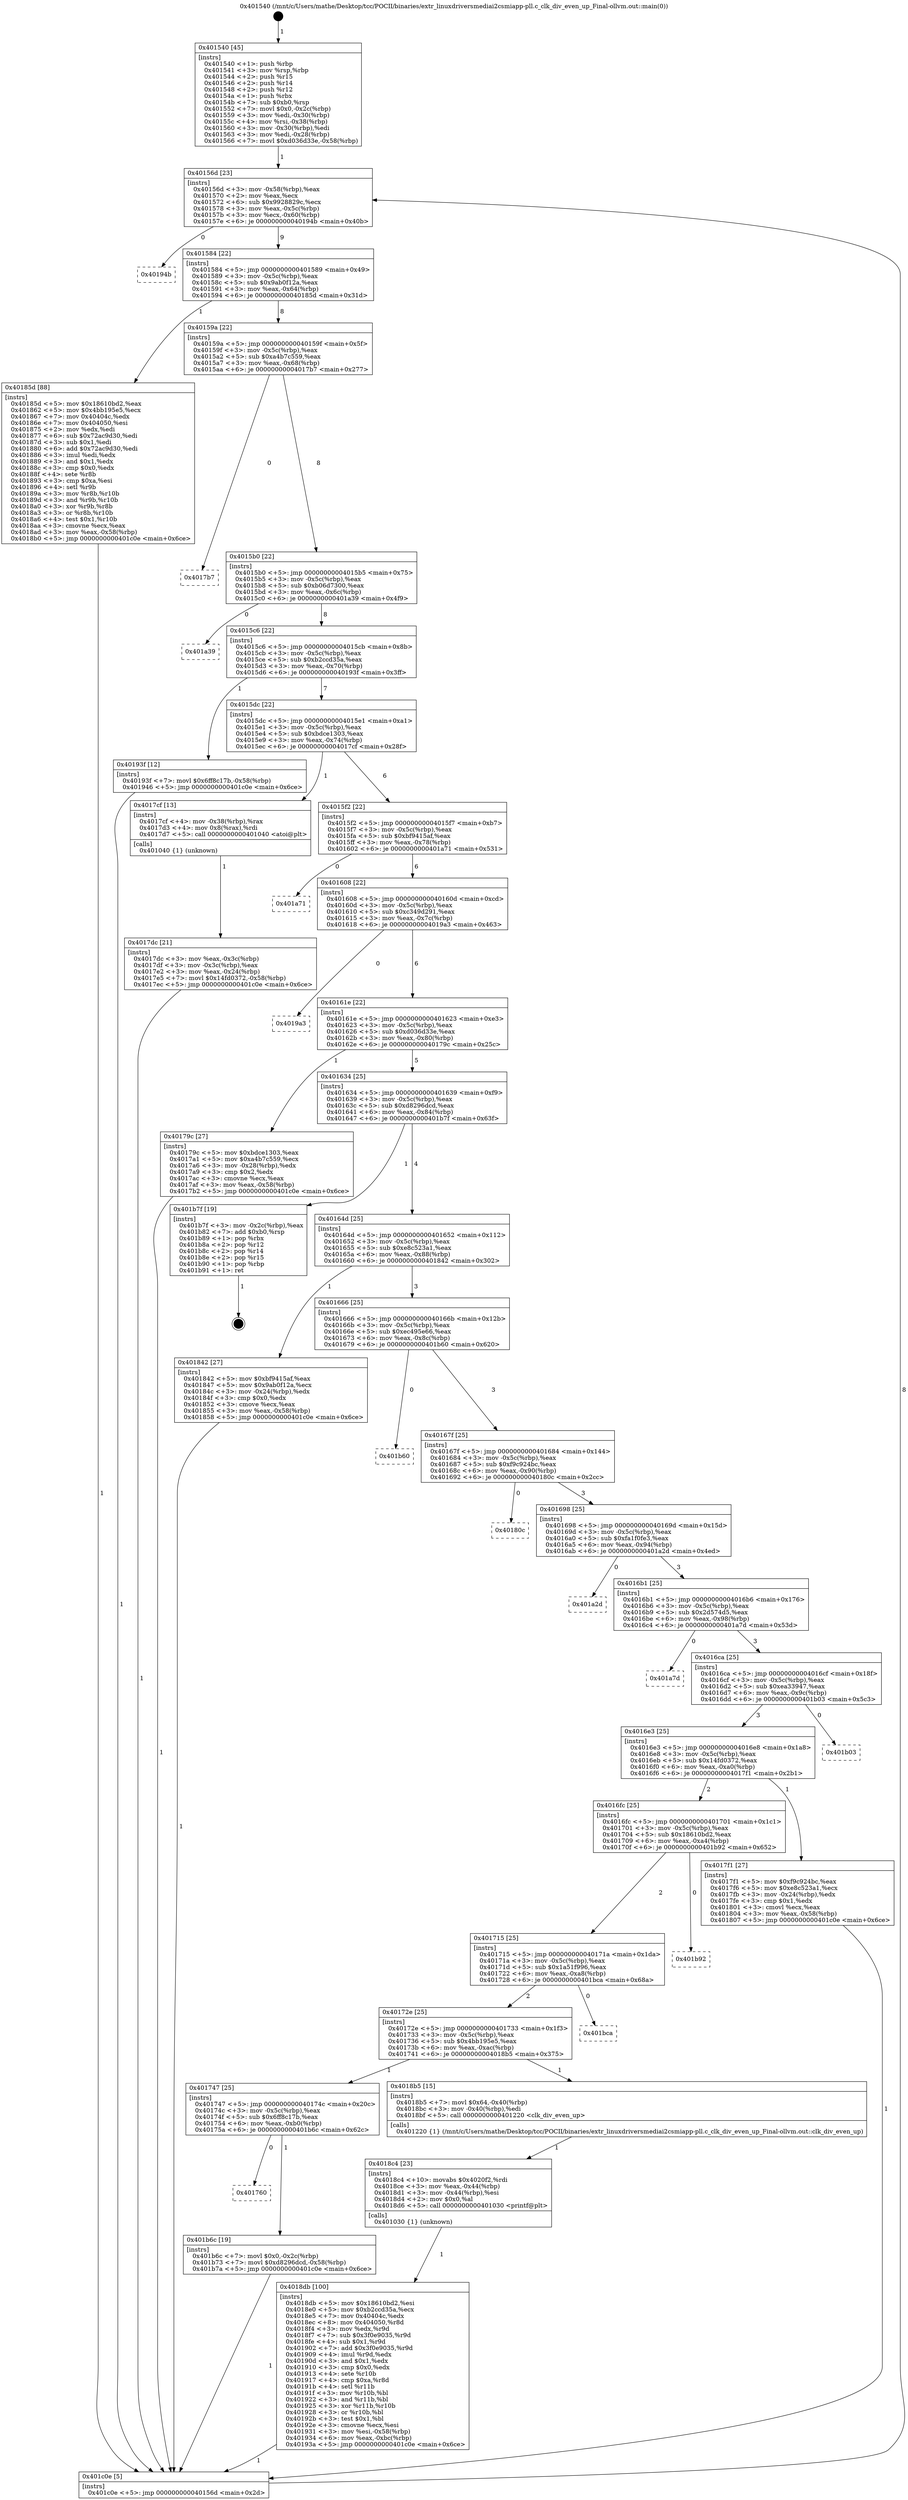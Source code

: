 digraph "0x401540" {
  label = "0x401540 (/mnt/c/Users/mathe/Desktop/tcc/POCII/binaries/extr_linuxdriversmediai2csmiapp-pll.c_clk_div_even_up_Final-ollvm.out::main(0))"
  labelloc = "t"
  node[shape=record]

  Entry [label="",width=0.3,height=0.3,shape=circle,fillcolor=black,style=filled]
  "0x40156d" [label="{
     0x40156d [23]\l
     | [instrs]\l
     &nbsp;&nbsp;0x40156d \<+3\>: mov -0x58(%rbp),%eax\l
     &nbsp;&nbsp;0x401570 \<+2\>: mov %eax,%ecx\l
     &nbsp;&nbsp;0x401572 \<+6\>: sub $0x9928829c,%ecx\l
     &nbsp;&nbsp;0x401578 \<+3\>: mov %eax,-0x5c(%rbp)\l
     &nbsp;&nbsp;0x40157b \<+3\>: mov %ecx,-0x60(%rbp)\l
     &nbsp;&nbsp;0x40157e \<+6\>: je 000000000040194b \<main+0x40b\>\l
  }"]
  "0x40194b" [label="{
     0x40194b\l
  }", style=dashed]
  "0x401584" [label="{
     0x401584 [22]\l
     | [instrs]\l
     &nbsp;&nbsp;0x401584 \<+5\>: jmp 0000000000401589 \<main+0x49\>\l
     &nbsp;&nbsp;0x401589 \<+3\>: mov -0x5c(%rbp),%eax\l
     &nbsp;&nbsp;0x40158c \<+5\>: sub $0x9ab0f12a,%eax\l
     &nbsp;&nbsp;0x401591 \<+3\>: mov %eax,-0x64(%rbp)\l
     &nbsp;&nbsp;0x401594 \<+6\>: je 000000000040185d \<main+0x31d\>\l
  }"]
  Exit [label="",width=0.3,height=0.3,shape=circle,fillcolor=black,style=filled,peripheries=2]
  "0x40185d" [label="{
     0x40185d [88]\l
     | [instrs]\l
     &nbsp;&nbsp;0x40185d \<+5\>: mov $0x18610bd2,%eax\l
     &nbsp;&nbsp;0x401862 \<+5\>: mov $0x4bb195e5,%ecx\l
     &nbsp;&nbsp;0x401867 \<+7\>: mov 0x40404c,%edx\l
     &nbsp;&nbsp;0x40186e \<+7\>: mov 0x404050,%esi\l
     &nbsp;&nbsp;0x401875 \<+2\>: mov %edx,%edi\l
     &nbsp;&nbsp;0x401877 \<+6\>: sub $0x72ac9d30,%edi\l
     &nbsp;&nbsp;0x40187d \<+3\>: sub $0x1,%edi\l
     &nbsp;&nbsp;0x401880 \<+6\>: add $0x72ac9d30,%edi\l
     &nbsp;&nbsp;0x401886 \<+3\>: imul %edi,%edx\l
     &nbsp;&nbsp;0x401889 \<+3\>: and $0x1,%edx\l
     &nbsp;&nbsp;0x40188c \<+3\>: cmp $0x0,%edx\l
     &nbsp;&nbsp;0x40188f \<+4\>: sete %r8b\l
     &nbsp;&nbsp;0x401893 \<+3\>: cmp $0xa,%esi\l
     &nbsp;&nbsp;0x401896 \<+4\>: setl %r9b\l
     &nbsp;&nbsp;0x40189a \<+3\>: mov %r8b,%r10b\l
     &nbsp;&nbsp;0x40189d \<+3\>: and %r9b,%r10b\l
     &nbsp;&nbsp;0x4018a0 \<+3\>: xor %r9b,%r8b\l
     &nbsp;&nbsp;0x4018a3 \<+3\>: or %r8b,%r10b\l
     &nbsp;&nbsp;0x4018a6 \<+4\>: test $0x1,%r10b\l
     &nbsp;&nbsp;0x4018aa \<+3\>: cmovne %ecx,%eax\l
     &nbsp;&nbsp;0x4018ad \<+3\>: mov %eax,-0x58(%rbp)\l
     &nbsp;&nbsp;0x4018b0 \<+5\>: jmp 0000000000401c0e \<main+0x6ce\>\l
  }"]
  "0x40159a" [label="{
     0x40159a [22]\l
     | [instrs]\l
     &nbsp;&nbsp;0x40159a \<+5\>: jmp 000000000040159f \<main+0x5f\>\l
     &nbsp;&nbsp;0x40159f \<+3\>: mov -0x5c(%rbp),%eax\l
     &nbsp;&nbsp;0x4015a2 \<+5\>: sub $0xa4b7c559,%eax\l
     &nbsp;&nbsp;0x4015a7 \<+3\>: mov %eax,-0x68(%rbp)\l
     &nbsp;&nbsp;0x4015aa \<+6\>: je 00000000004017b7 \<main+0x277\>\l
  }"]
  "0x401760" [label="{
     0x401760\l
  }", style=dashed]
  "0x4017b7" [label="{
     0x4017b7\l
  }", style=dashed]
  "0x4015b0" [label="{
     0x4015b0 [22]\l
     | [instrs]\l
     &nbsp;&nbsp;0x4015b0 \<+5\>: jmp 00000000004015b5 \<main+0x75\>\l
     &nbsp;&nbsp;0x4015b5 \<+3\>: mov -0x5c(%rbp),%eax\l
     &nbsp;&nbsp;0x4015b8 \<+5\>: sub $0xb06d7300,%eax\l
     &nbsp;&nbsp;0x4015bd \<+3\>: mov %eax,-0x6c(%rbp)\l
     &nbsp;&nbsp;0x4015c0 \<+6\>: je 0000000000401a39 \<main+0x4f9\>\l
  }"]
  "0x401b6c" [label="{
     0x401b6c [19]\l
     | [instrs]\l
     &nbsp;&nbsp;0x401b6c \<+7\>: movl $0x0,-0x2c(%rbp)\l
     &nbsp;&nbsp;0x401b73 \<+7\>: movl $0xd8296dcd,-0x58(%rbp)\l
     &nbsp;&nbsp;0x401b7a \<+5\>: jmp 0000000000401c0e \<main+0x6ce\>\l
  }"]
  "0x401a39" [label="{
     0x401a39\l
  }", style=dashed]
  "0x4015c6" [label="{
     0x4015c6 [22]\l
     | [instrs]\l
     &nbsp;&nbsp;0x4015c6 \<+5\>: jmp 00000000004015cb \<main+0x8b\>\l
     &nbsp;&nbsp;0x4015cb \<+3\>: mov -0x5c(%rbp),%eax\l
     &nbsp;&nbsp;0x4015ce \<+5\>: sub $0xb2ccd35a,%eax\l
     &nbsp;&nbsp;0x4015d3 \<+3\>: mov %eax,-0x70(%rbp)\l
     &nbsp;&nbsp;0x4015d6 \<+6\>: je 000000000040193f \<main+0x3ff\>\l
  }"]
  "0x4018db" [label="{
     0x4018db [100]\l
     | [instrs]\l
     &nbsp;&nbsp;0x4018db \<+5\>: mov $0x18610bd2,%esi\l
     &nbsp;&nbsp;0x4018e0 \<+5\>: mov $0xb2ccd35a,%ecx\l
     &nbsp;&nbsp;0x4018e5 \<+7\>: mov 0x40404c,%edx\l
     &nbsp;&nbsp;0x4018ec \<+8\>: mov 0x404050,%r8d\l
     &nbsp;&nbsp;0x4018f4 \<+3\>: mov %edx,%r9d\l
     &nbsp;&nbsp;0x4018f7 \<+7\>: sub $0x3f0e9035,%r9d\l
     &nbsp;&nbsp;0x4018fe \<+4\>: sub $0x1,%r9d\l
     &nbsp;&nbsp;0x401902 \<+7\>: add $0x3f0e9035,%r9d\l
     &nbsp;&nbsp;0x401909 \<+4\>: imul %r9d,%edx\l
     &nbsp;&nbsp;0x40190d \<+3\>: and $0x1,%edx\l
     &nbsp;&nbsp;0x401910 \<+3\>: cmp $0x0,%edx\l
     &nbsp;&nbsp;0x401913 \<+4\>: sete %r10b\l
     &nbsp;&nbsp;0x401917 \<+4\>: cmp $0xa,%r8d\l
     &nbsp;&nbsp;0x40191b \<+4\>: setl %r11b\l
     &nbsp;&nbsp;0x40191f \<+3\>: mov %r10b,%bl\l
     &nbsp;&nbsp;0x401922 \<+3\>: and %r11b,%bl\l
     &nbsp;&nbsp;0x401925 \<+3\>: xor %r11b,%r10b\l
     &nbsp;&nbsp;0x401928 \<+3\>: or %r10b,%bl\l
     &nbsp;&nbsp;0x40192b \<+3\>: test $0x1,%bl\l
     &nbsp;&nbsp;0x40192e \<+3\>: cmovne %ecx,%esi\l
     &nbsp;&nbsp;0x401931 \<+3\>: mov %esi,-0x58(%rbp)\l
     &nbsp;&nbsp;0x401934 \<+6\>: mov %eax,-0xbc(%rbp)\l
     &nbsp;&nbsp;0x40193a \<+5\>: jmp 0000000000401c0e \<main+0x6ce\>\l
  }"]
  "0x40193f" [label="{
     0x40193f [12]\l
     | [instrs]\l
     &nbsp;&nbsp;0x40193f \<+7\>: movl $0x6ff8c17b,-0x58(%rbp)\l
     &nbsp;&nbsp;0x401946 \<+5\>: jmp 0000000000401c0e \<main+0x6ce\>\l
  }"]
  "0x4015dc" [label="{
     0x4015dc [22]\l
     | [instrs]\l
     &nbsp;&nbsp;0x4015dc \<+5\>: jmp 00000000004015e1 \<main+0xa1\>\l
     &nbsp;&nbsp;0x4015e1 \<+3\>: mov -0x5c(%rbp),%eax\l
     &nbsp;&nbsp;0x4015e4 \<+5\>: sub $0xbdce1303,%eax\l
     &nbsp;&nbsp;0x4015e9 \<+3\>: mov %eax,-0x74(%rbp)\l
     &nbsp;&nbsp;0x4015ec \<+6\>: je 00000000004017cf \<main+0x28f\>\l
  }"]
  "0x4018c4" [label="{
     0x4018c4 [23]\l
     | [instrs]\l
     &nbsp;&nbsp;0x4018c4 \<+10\>: movabs $0x4020f2,%rdi\l
     &nbsp;&nbsp;0x4018ce \<+3\>: mov %eax,-0x44(%rbp)\l
     &nbsp;&nbsp;0x4018d1 \<+3\>: mov -0x44(%rbp),%esi\l
     &nbsp;&nbsp;0x4018d4 \<+2\>: mov $0x0,%al\l
     &nbsp;&nbsp;0x4018d6 \<+5\>: call 0000000000401030 \<printf@plt\>\l
     | [calls]\l
     &nbsp;&nbsp;0x401030 \{1\} (unknown)\l
  }"]
  "0x4017cf" [label="{
     0x4017cf [13]\l
     | [instrs]\l
     &nbsp;&nbsp;0x4017cf \<+4\>: mov -0x38(%rbp),%rax\l
     &nbsp;&nbsp;0x4017d3 \<+4\>: mov 0x8(%rax),%rdi\l
     &nbsp;&nbsp;0x4017d7 \<+5\>: call 0000000000401040 \<atoi@plt\>\l
     | [calls]\l
     &nbsp;&nbsp;0x401040 \{1\} (unknown)\l
  }"]
  "0x4015f2" [label="{
     0x4015f2 [22]\l
     | [instrs]\l
     &nbsp;&nbsp;0x4015f2 \<+5\>: jmp 00000000004015f7 \<main+0xb7\>\l
     &nbsp;&nbsp;0x4015f7 \<+3\>: mov -0x5c(%rbp),%eax\l
     &nbsp;&nbsp;0x4015fa \<+5\>: sub $0xbf9415af,%eax\l
     &nbsp;&nbsp;0x4015ff \<+3\>: mov %eax,-0x78(%rbp)\l
     &nbsp;&nbsp;0x401602 \<+6\>: je 0000000000401a71 \<main+0x531\>\l
  }"]
  "0x401747" [label="{
     0x401747 [25]\l
     | [instrs]\l
     &nbsp;&nbsp;0x401747 \<+5\>: jmp 000000000040174c \<main+0x20c\>\l
     &nbsp;&nbsp;0x40174c \<+3\>: mov -0x5c(%rbp),%eax\l
     &nbsp;&nbsp;0x40174f \<+5\>: sub $0x6ff8c17b,%eax\l
     &nbsp;&nbsp;0x401754 \<+6\>: mov %eax,-0xb0(%rbp)\l
     &nbsp;&nbsp;0x40175a \<+6\>: je 0000000000401b6c \<main+0x62c\>\l
  }"]
  "0x401a71" [label="{
     0x401a71\l
  }", style=dashed]
  "0x401608" [label="{
     0x401608 [22]\l
     | [instrs]\l
     &nbsp;&nbsp;0x401608 \<+5\>: jmp 000000000040160d \<main+0xcd\>\l
     &nbsp;&nbsp;0x40160d \<+3\>: mov -0x5c(%rbp),%eax\l
     &nbsp;&nbsp;0x401610 \<+5\>: sub $0xc349d291,%eax\l
     &nbsp;&nbsp;0x401615 \<+3\>: mov %eax,-0x7c(%rbp)\l
     &nbsp;&nbsp;0x401618 \<+6\>: je 00000000004019a3 \<main+0x463\>\l
  }"]
  "0x4018b5" [label="{
     0x4018b5 [15]\l
     | [instrs]\l
     &nbsp;&nbsp;0x4018b5 \<+7\>: movl $0x64,-0x40(%rbp)\l
     &nbsp;&nbsp;0x4018bc \<+3\>: mov -0x40(%rbp),%edi\l
     &nbsp;&nbsp;0x4018bf \<+5\>: call 0000000000401220 \<clk_div_even_up\>\l
     | [calls]\l
     &nbsp;&nbsp;0x401220 \{1\} (/mnt/c/Users/mathe/Desktop/tcc/POCII/binaries/extr_linuxdriversmediai2csmiapp-pll.c_clk_div_even_up_Final-ollvm.out::clk_div_even_up)\l
  }"]
  "0x4019a3" [label="{
     0x4019a3\l
  }", style=dashed]
  "0x40161e" [label="{
     0x40161e [22]\l
     | [instrs]\l
     &nbsp;&nbsp;0x40161e \<+5\>: jmp 0000000000401623 \<main+0xe3\>\l
     &nbsp;&nbsp;0x401623 \<+3\>: mov -0x5c(%rbp),%eax\l
     &nbsp;&nbsp;0x401626 \<+5\>: sub $0xd036d33e,%eax\l
     &nbsp;&nbsp;0x40162b \<+3\>: mov %eax,-0x80(%rbp)\l
     &nbsp;&nbsp;0x40162e \<+6\>: je 000000000040179c \<main+0x25c\>\l
  }"]
  "0x40172e" [label="{
     0x40172e [25]\l
     | [instrs]\l
     &nbsp;&nbsp;0x40172e \<+5\>: jmp 0000000000401733 \<main+0x1f3\>\l
     &nbsp;&nbsp;0x401733 \<+3\>: mov -0x5c(%rbp),%eax\l
     &nbsp;&nbsp;0x401736 \<+5\>: sub $0x4bb195e5,%eax\l
     &nbsp;&nbsp;0x40173b \<+6\>: mov %eax,-0xac(%rbp)\l
     &nbsp;&nbsp;0x401741 \<+6\>: je 00000000004018b5 \<main+0x375\>\l
  }"]
  "0x40179c" [label="{
     0x40179c [27]\l
     | [instrs]\l
     &nbsp;&nbsp;0x40179c \<+5\>: mov $0xbdce1303,%eax\l
     &nbsp;&nbsp;0x4017a1 \<+5\>: mov $0xa4b7c559,%ecx\l
     &nbsp;&nbsp;0x4017a6 \<+3\>: mov -0x28(%rbp),%edx\l
     &nbsp;&nbsp;0x4017a9 \<+3\>: cmp $0x2,%edx\l
     &nbsp;&nbsp;0x4017ac \<+3\>: cmovne %ecx,%eax\l
     &nbsp;&nbsp;0x4017af \<+3\>: mov %eax,-0x58(%rbp)\l
     &nbsp;&nbsp;0x4017b2 \<+5\>: jmp 0000000000401c0e \<main+0x6ce\>\l
  }"]
  "0x401634" [label="{
     0x401634 [25]\l
     | [instrs]\l
     &nbsp;&nbsp;0x401634 \<+5\>: jmp 0000000000401639 \<main+0xf9\>\l
     &nbsp;&nbsp;0x401639 \<+3\>: mov -0x5c(%rbp),%eax\l
     &nbsp;&nbsp;0x40163c \<+5\>: sub $0xd8296dcd,%eax\l
     &nbsp;&nbsp;0x401641 \<+6\>: mov %eax,-0x84(%rbp)\l
     &nbsp;&nbsp;0x401647 \<+6\>: je 0000000000401b7f \<main+0x63f\>\l
  }"]
  "0x401c0e" [label="{
     0x401c0e [5]\l
     | [instrs]\l
     &nbsp;&nbsp;0x401c0e \<+5\>: jmp 000000000040156d \<main+0x2d\>\l
  }"]
  "0x401540" [label="{
     0x401540 [45]\l
     | [instrs]\l
     &nbsp;&nbsp;0x401540 \<+1\>: push %rbp\l
     &nbsp;&nbsp;0x401541 \<+3\>: mov %rsp,%rbp\l
     &nbsp;&nbsp;0x401544 \<+2\>: push %r15\l
     &nbsp;&nbsp;0x401546 \<+2\>: push %r14\l
     &nbsp;&nbsp;0x401548 \<+2\>: push %r12\l
     &nbsp;&nbsp;0x40154a \<+1\>: push %rbx\l
     &nbsp;&nbsp;0x40154b \<+7\>: sub $0xb0,%rsp\l
     &nbsp;&nbsp;0x401552 \<+7\>: movl $0x0,-0x2c(%rbp)\l
     &nbsp;&nbsp;0x401559 \<+3\>: mov %edi,-0x30(%rbp)\l
     &nbsp;&nbsp;0x40155c \<+4\>: mov %rsi,-0x38(%rbp)\l
     &nbsp;&nbsp;0x401560 \<+3\>: mov -0x30(%rbp),%edi\l
     &nbsp;&nbsp;0x401563 \<+3\>: mov %edi,-0x28(%rbp)\l
     &nbsp;&nbsp;0x401566 \<+7\>: movl $0xd036d33e,-0x58(%rbp)\l
  }"]
  "0x4017dc" [label="{
     0x4017dc [21]\l
     | [instrs]\l
     &nbsp;&nbsp;0x4017dc \<+3\>: mov %eax,-0x3c(%rbp)\l
     &nbsp;&nbsp;0x4017df \<+3\>: mov -0x3c(%rbp),%eax\l
     &nbsp;&nbsp;0x4017e2 \<+3\>: mov %eax,-0x24(%rbp)\l
     &nbsp;&nbsp;0x4017e5 \<+7\>: movl $0x14fd0372,-0x58(%rbp)\l
     &nbsp;&nbsp;0x4017ec \<+5\>: jmp 0000000000401c0e \<main+0x6ce\>\l
  }"]
  "0x401bca" [label="{
     0x401bca\l
  }", style=dashed]
  "0x401b7f" [label="{
     0x401b7f [19]\l
     | [instrs]\l
     &nbsp;&nbsp;0x401b7f \<+3\>: mov -0x2c(%rbp),%eax\l
     &nbsp;&nbsp;0x401b82 \<+7\>: add $0xb0,%rsp\l
     &nbsp;&nbsp;0x401b89 \<+1\>: pop %rbx\l
     &nbsp;&nbsp;0x401b8a \<+2\>: pop %r12\l
     &nbsp;&nbsp;0x401b8c \<+2\>: pop %r14\l
     &nbsp;&nbsp;0x401b8e \<+2\>: pop %r15\l
     &nbsp;&nbsp;0x401b90 \<+1\>: pop %rbp\l
     &nbsp;&nbsp;0x401b91 \<+1\>: ret\l
  }"]
  "0x40164d" [label="{
     0x40164d [25]\l
     | [instrs]\l
     &nbsp;&nbsp;0x40164d \<+5\>: jmp 0000000000401652 \<main+0x112\>\l
     &nbsp;&nbsp;0x401652 \<+3\>: mov -0x5c(%rbp),%eax\l
     &nbsp;&nbsp;0x401655 \<+5\>: sub $0xe8c523a1,%eax\l
     &nbsp;&nbsp;0x40165a \<+6\>: mov %eax,-0x88(%rbp)\l
     &nbsp;&nbsp;0x401660 \<+6\>: je 0000000000401842 \<main+0x302\>\l
  }"]
  "0x401715" [label="{
     0x401715 [25]\l
     | [instrs]\l
     &nbsp;&nbsp;0x401715 \<+5\>: jmp 000000000040171a \<main+0x1da\>\l
     &nbsp;&nbsp;0x40171a \<+3\>: mov -0x5c(%rbp),%eax\l
     &nbsp;&nbsp;0x40171d \<+5\>: sub $0x1a51f996,%eax\l
     &nbsp;&nbsp;0x401722 \<+6\>: mov %eax,-0xa8(%rbp)\l
     &nbsp;&nbsp;0x401728 \<+6\>: je 0000000000401bca \<main+0x68a\>\l
  }"]
  "0x401842" [label="{
     0x401842 [27]\l
     | [instrs]\l
     &nbsp;&nbsp;0x401842 \<+5\>: mov $0xbf9415af,%eax\l
     &nbsp;&nbsp;0x401847 \<+5\>: mov $0x9ab0f12a,%ecx\l
     &nbsp;&nbsp;0x40184c \<+3\>: mov -0x24(%rbp),%edx\l
     &nbsp;&nbsp;0x40184f \<+3\>: cmp $0x0,%edx\l
     &nbsp;&nbsp;0x401852 \<+3\>: cmove %ecx,%eax\l
     &nbsp;&nbsp;0x401855 \<+3\>: mov %eax,-0x58(%rbp)\l
     &nbsp;&nbsp;0x401858 \<+5\>: jmp 0000000000401c0e \<main+0x6ce\>\l
  }"]
  "0x401666" [label="{
     0x401666 [25]\l
     | [instrs]\l
     &nbsp;&nbsp;0x401666 \<+5\>: jmp 000000000040166b \<main+0x12b\>\l
     &nbsp;&nbsp;0x40166b \<+3\>: mov -0x5c(%rbp),%eax\l
     &nbsp;&nbsp;0x40166e \<+5\>: sub $0xec495e66,%eax\l
     &nbsp;&nbsp;0x401673 \<+6\>: mov %eax,-0x8c(%rbp)\l
     &nbsp;&nbsp;0x401679 \<+6\>: je 0000000000401b60 \<main+0x620\>\l
  }"]
  "0x401b92" [label="{
     0x401b92\l
  }", style=dashed]
  "0x401b60" [label="{
     0x401b60\l
  }", style=dashed]
  "0x40167f" [label="{
     0x40167f [25]\l
     | [instrs]\l
     &nbsp;&nbsp;0x40167f \<+5\>: jmp 0000000000401684 \<main+0x144\>\l
     &nbsp;&nbsp;0x401684 \<+3\>: mov -0x5c(%rbp),%eax\l
     &nbsp;&nbsp;0x401687 \<+5\>: sub $0xf9c924bc,%eax\l
     &nbsp;&nbsp;0x40168c \<+6\>: mov %eax,-0x90(%rbp)\l
     &nbsp;&nbsp;0x401692 \<+6\>: je 000000000040180c \<main+0x2cc\>\l
  }"]
  "0x4016fc" [label="{
     0x4016fc [25]\l
     | [instrs]\l
     &nbsp;&nbsp;0x4016fc \<+5\>: jmp 0000000000401701 \<main+0x1c1\>\l
     &nbsp;&nbsp;0x401701 \<+3\>: mov -0x5c(%rbp),%eax\l
     &nbsp;&nbsp;0x401704 \<+5\>: sub $0x18610bd2,%eax\l
     &nbsp;&nbsp;0x401709 \<+6\>: mov %eax,-0xa4(%rbp)\l
     &nbsp;&nbsp;0x40170f \<+6\>: je 0000000000401b92 \<main+0x652\>\l
  }"]
  "0x40180c" [label="{
     0x40180c\l
  }", style=dashed]
  "0x401698" [label="{
     0x401698 [25]\l
     | [instrs]\l
     &nbsp;&nbsp;0x401698 \<+5\>: jmp 000000000040169d \<main+0x15d\>\l
     &nbsp;&nbsp;0x40169d \<+3\>: mov -0x5c(%rbp),%eax\l
     &nbsp;&nbsp;0x4016a0 \<+5\>: sub $0xfa1f0fe3,%eax\l
     &nbsp;&nbsp;0x4016a5 \<+6\>: mov %eax,-0x94(%rbp)\l
     &nbsp;&nbsp;0x4016ab \<+6\>: je 0000000000401a2d \<main+0x4ed\>\l
  }"]
  "0x4017f1" [label="{
     0x4017f1 [27]\l
     | [instrs]\l
     &nbsp;&nbsp;0x4017f1 \<+5\>: mov $0xf9c924bc,%eax\l
     &nbsp;&nbsp;0x4017f6 \<+5\>: mov $0xe8c523a1,%ecx\l
     &nbsp;&nbsp;0x4017fb \<+3\>: mov -0x24(%rbp),%edx\l
     &nbsp;&nbsp;0x4017fe \<+3\>: cmp $0x1,%edx\l
     &nbsp;&nbsp;0x401801 \<+3\>: cmovl %ecx,%eax\l
     &nbsp;&nbsp;0x401804 \<+3\>: mov %eax,-0x58(%rbp)\l
     &nbsp;&nbsp;0x401807 \<+5\>: jmp 0000000000401c0e \<main+0x6ce\>\l
  }"]
  "0x401a2d" [label="{
     0x401a2d\l
  }", style=dashed]
  "0x4016b1" [label="{
     0x4016b1 [25]\l
     | [instrs]\l
     &nbsp;&nbsp;0x4016b1 \<+5\>: jmp 00000000004016b6 \<main+0x176\>\l
     &nbsp;&nbsp;0x4016b6 \<+3\>: mov -0x5c(%rbp),%eax\l
     &nbsp;&nbsp;0x4016b9 \<+5\>: sub $0x2d574d5,%eax\l
     &nbsp;&nbsp;0x4016be \<+6\>: mov %eax,-0x98(%rbp)\l
     &nbsp;&nbsp;0x4016c4 \<+6\>: je 0000000000401a7d \<main+0x53d\>\l
  }"]
  "0x4016e3" [label="{
     0x4016e3 [25]\l
     | [instrs]\l
     &nbsp;&nbsp;0x4016e3 \<+5\>: jmp 00000000004016e8 \<main+0x1a8\>\l
     &nbsp;&nbsp;0x4016e8 \<+3\>: mov -0x5c(%rbp),%eax\l
     &nbsp;&nbsp;0x4016eb \<+5\>: sub $0x14fd0372,%eax\l
     &nbsp;&nbsp;0x4016f0 \<+6\>: mov %eax,-0xa0(%rbp)\l
     &nbsp;&nbsp;0x4016f6 \<+6\>: je 00000000004017f1 \<main+0x2b1\>\l
  }"]
  "0x401a7d" [label="{
     0x401a7d\l
  }", style=dashed]
  "0x4016ca" [label="{
     0x4016ca [25]\l
     | [instrs]\l
     &nbsp;&nbsp;0x4016ca \<+5\>: jmp 00000000004016cf \<main+0x18f\>\l
     &nbsp;&nbsp;0x4016cf \<+3\>: mov -0x5c(%rbp),%eax\l
     &nbsp;&nbsp;0x4016d2 \<+5\>: sub $0xea33947,%eax\l
     &nbsp;&nbsp;0x4016d7 \<+6\>: mov %eax,-0x9c(%rbp)\l
     &nbsp;&nbsp;0x4016dd \<+6\>: je 0000000000401b03 \<main+0x5c3\>\l
  }"]
  "0x401b03" [label="{
     0x401b03\l
  }", style=dashed]
  Entry -> "0x401540" [label=" 1"]
  "0x40156d" -> "0x40194b" [label=" 0"]
  "0x40156d" -> "0x401584" [label=" 9"]
  "0x401b7f" -> Exit [label=" 1"]
  "0x401584" -> "0x40185d" [label=" 1"]
  "0x401584" -> "0x40159a" [label=" 8"]
  "0x401b6c" -> "0x401c0e" [label=" 1"]
  "0x40159a" -> "0x4017b7" [label=" 0"]
  "0x40159a" -> "0x4015b0" [label=" 8"]
  "0x401747" -> "0x401760" [label=" 0"]
  "0x4015b0" -> "0x401a39" [label=" 0"]
  "0x4015b0" -> "0x4015c6" [label=" 8"]
  "0x401747" -> "0x401b6c" [label=" 1"]
  "0x4015c6" -> "0x40193f" [label=" 1"]
  "0x4015c6" -> "0x4015dc" [label=" 7"]
  "0x40193f" -> "0x401c0e" [label=" 1"]
  "0x4015dc" -> "0x4017cf" [label=" 1"]
  "0x4015dc" -> "0x4015f2" [label=" 6"]
  "0x4018db" -> "0x401c0e" [label=" 1"]
  "0x4015f2" -> "0x401a71" [label=" 0"]
  "0x4015f2" -> "0x401608" [label=" 6"]
  "0x4018c4" -> "0x4018db" [label=" 1"]
  "0x401608" -> "0x4019a3" [label=" 0"]
  "0x401608" -> "0x40161e" [label=" 6"]
  "0x4018b5" -> "0x4018c4" [label=" 1"]
  "0x40161e" -> "0x40179c" [label=" 1"]
  "0x40161e" -> "0x401634" [label=" 5"]
  "0x40179c" -> "0x401c0e" [label=" 1"]
  "0x401540" -> "0x40156d" [label=" 1"]
  "0x401c0e" -> "0x40156d" [label=" 8"]
  "0x4017cf" -> "0x4017dc" [label=" 1"]
  "0x4017dc" -> "0x401c0e" [label=" 1"]
  "0x40172e" -> "0x4018b5" [label=" 1"]
  "0x401634" -> "0x401b7f" [label=" 1"]
  "0x401634" -> "0x40164d" [label=" 4"]
  "0x40172e" -> "0x401747" [label=" 1"]
  "0x40164d" -> "0x401842" [label=" 1"]
  "0x40164d" -> "0x401666" [label=" 3"]
  "0x401715" -> "0x401bca" [label=" 0"]
  "0x401666" -> "0x401b60" [label=" 0"]
  "0x401666" -> "0x40167f" [label=" 3"]
  "0x401715" -> "0x40172e" [label=" 2"]
  "0x40167f" -> "0x40180c" [label=" 0"]
  "0x40167f" -> "0x401698" [label=" 3"]
  "0x4016fc" -> "0x401b92" [label=" 0"]
  "0x401698" -> "0x401a2d" [label=" 0"]
  "0x401698" -> "0x4016b1" [label=" 3"]
  "0x4016fc" -> "0x401715" [label=" 2"]
  "0x4016b1" -> "0x401a7d" [label=" 0"]
  "0x4016b1" -> "0x4016ca" [label=" 3"]
  "0x401842" -> "0x401c0e" [label=" 1"]
  "0x4016ca" -> "0x401b03" [label=" 0"]
  "0x4016ca" -> "0x4016e3" [label=" 3"]
  "0x40185d" -> "0x401c0e" [label=" 1"]
  "0x4016e3" -> "0x4017f1" [label=" 1"]
  "0x4016e3" -> "0x4016fc" [label=" 2"]
  "0x4017f1" -> "0x401c0e" [label=" 1"]
}

